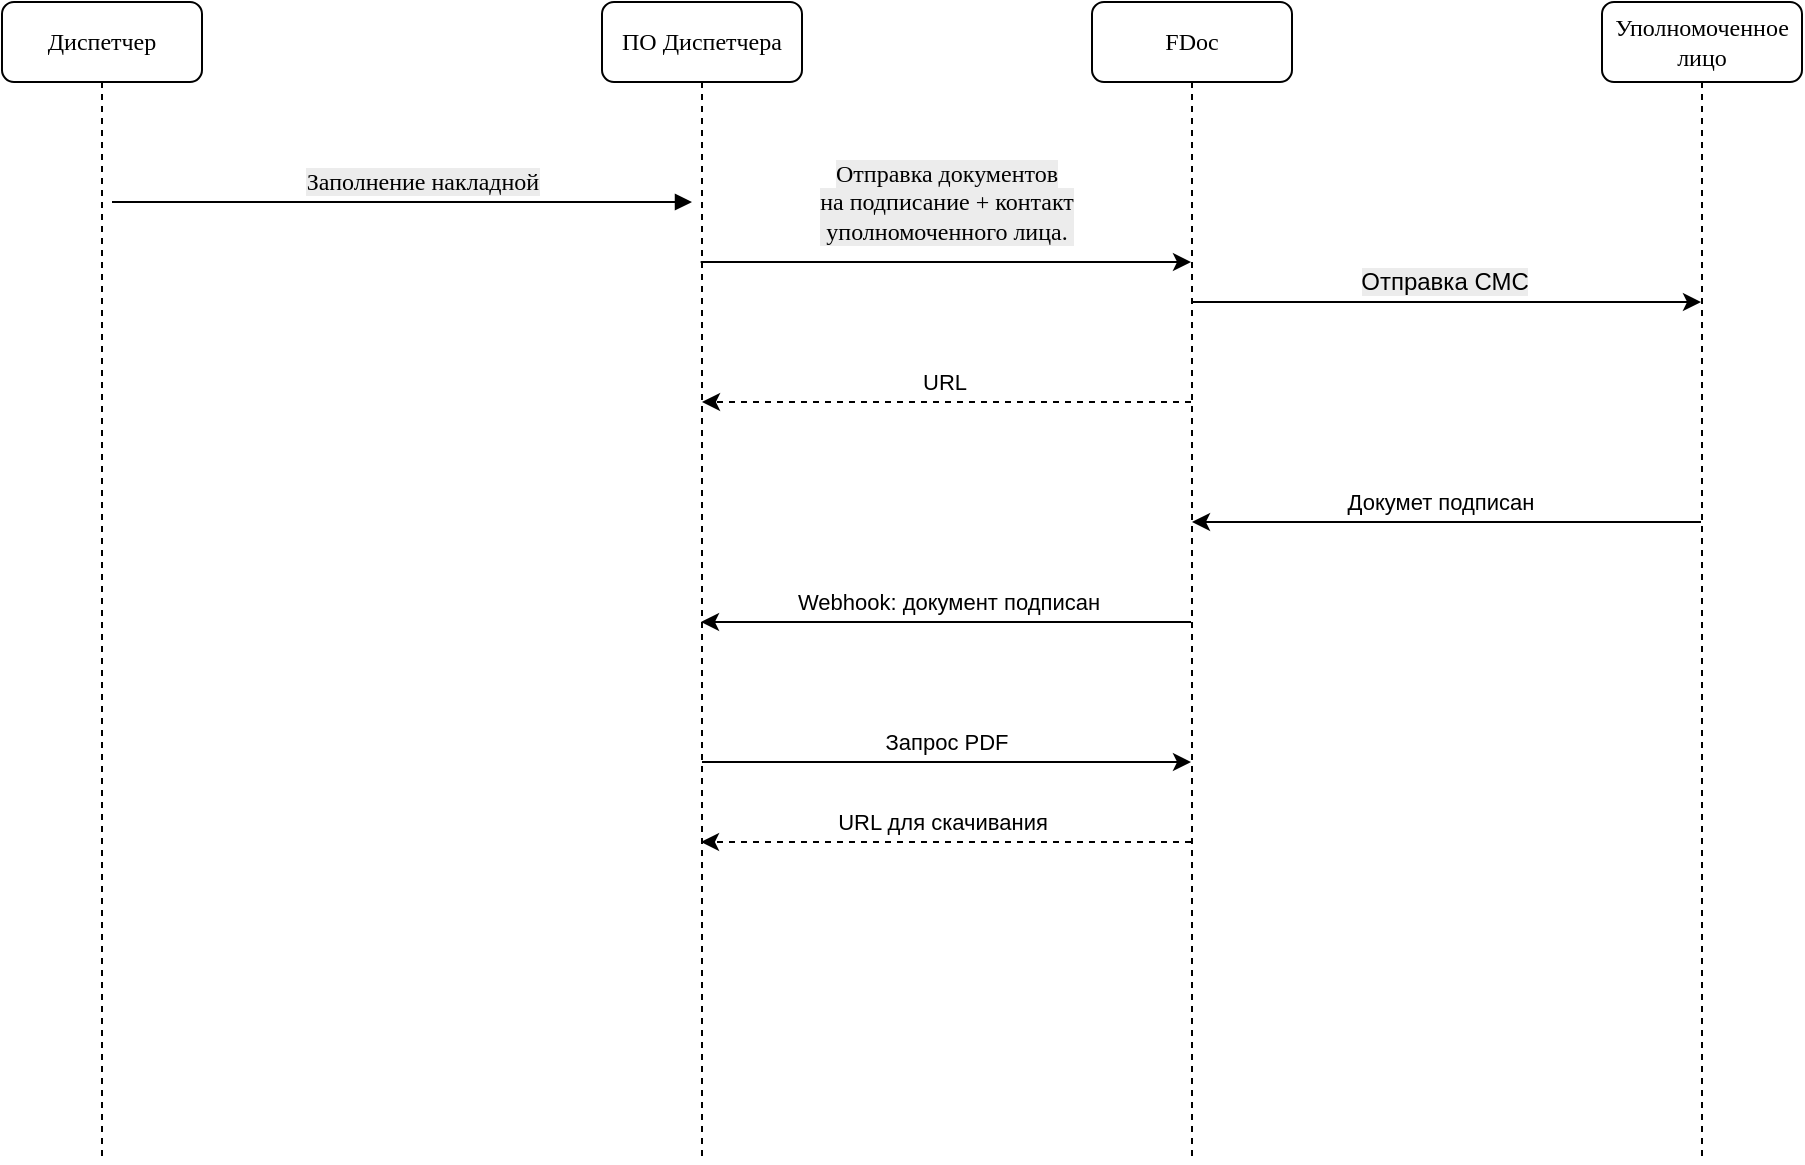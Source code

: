 <mxfile version="28.0.7">
  <diagram name="Page-1" id="13e1069c-82ec-6db2-03f1-153e76fe0fe0">
    <mxGraphModel dx="2213" dy="616" grid="1" gridSize="10" guides="1" tooltips="1" connect="1" arrows="1" fold="1" page="1" pageScale="1" pageWidth="1100" pageHeight="850" background="none" math="0" shadow="0">
      <root>
        <mxCell id="0" />
        <mxCell id="1" parent="0" />
        <mxCell id="tSTn0EWjUjY7sJvSLQWx-28" style="edgeStyle=orthogonalEdgeStyle;rounded=0;orthogonalLoop=1;jettySize=auto;html=1;" edge="1" parent="1" source="7baba1c4bc27f4b0-2" target="7baba1c4bc27f4b0-3">
          <mxGeometry relative="1" as="geometry">
            <Array as="points">
              <mxPoint x="420" y="460" />
              <mxPoint x="420" y="460" />
            </Array>
          </mxGeometry>
        </mxCell>
        <mxCell id="tSTn0EWjUjY7sJvSLQWx-29" value="Запрос PDF" style="edgeLabel;html=1;align=center;verticalAlign=middle;resizable=0;points=[];" vertex="1" connectable="0" parent="tSTn0EWjUjY7sJvSLQWx-28">
          <mxGeometry x="0.041" y="1" relative="1" as="geometry">
            <mxPoint x="-6" y="-9" as="offset" />
          </mxGeometry>
        </mxCell>
        <mxCell id="tSTn0EWjUjY7sJvSLQWx-37" style="edgeStyle=orthogonalEdgeStyle;rounded=0;orthogonalLoop=1;jettySize=auto;html=1;" edge="1" parent="1">
          <mxGeometry relative="1" as="geometry">
            <mxPoint x="289.324" y="210" as="sourcePoint" />
            <mxPoint x="534.5" y="210" as="targetPoint" />
          </mxGeometry>
        </mxCell>
        <mxCell id="tSTn0EWjUjY7sJvSLQWx-38" value="&lt;span style=&quot;font-family: Verdana; font-size: 12px; background-color: rgb(236, 236, 236);&quot;&gt;Отправка документов&lt;/span&gt;&lt;div style=&quot;font-family: Verdana; font-size: 12px; background-color: rgb(236, 236, 236);&quot;&gt;на подписание + контакт&lt;br&gt;уполномоченного лица.&lt;/div&gt;" style="edgeLabel;html=1;align=center;verticalAlign=middle;resizable=0;points=[];" vertex="1" connectable="0" parent="tSTn0EWjUjY7sJvSLQWx-37">
          <mxGeometry x="-0.002" y="-2" relative="1" as="geometry">
            <mxPoint y="-32" as="offset" />
          </mxGeometry>
        </mxCell>
        <mxCell id="7baba1c4bc27f4b0-2" value="ПО Диспетчера" style="shape=umlLifeline;perimeter=lifelinePerimeter;whiteSpace=wrap;html=1;container=1;collapsible=0;recursiveResize=0;outlineConnect=0;rounded=1;shadow=0;comic=0;labelBackgroundColor=none;strokeWidth=1;fontFamily=Verdana;fontSize=12;align=center;" parent="1" vertex="1">
          <mxGeometry x="240" y="80" width="100" height="580" as="geometry" />
        </mxCell>
        <mxCell id="tSTn0EWjUjY7sJvSLQWx-14" style="edgeStyle=orthogonalEdgeStyle;rounded=0;orthogonalLoop=1;jettySize=auto;html=1;dashed=1;" edge="1" parent="1" source="7baba1c4bc27f4b0-3" target="7baba1c4bc27f4b0-2">
          <mxGeometry relative="1" as="geometry">
            <Array as="points">
              <mxPoint x="450" y="280" />
              <mxPoint x="450" y="280" />
            </Array>
          </mxGeometry>
        </mxCell>
        <mxCell id="tSTn0EWjUjY7sJvSLQWx-25" value="URL" style="edgeLabel;html=1;align=center;verticalAlign=middle;resizable=0;points=[];" vertex="1" connectable="0" parent="tSTn0EWjUjY7sJvSLQWx-14">
          <mxGeometry x="-0.376" y="-3" relative="1" as="geometry">
            <mxPoint x="-47" y="-7" as="offset" />
          </mxGeometry>
        </mxCell>
        <mxCell id="tSTn0EWjUjY7sJvSLQWx-15" style="edgeStyle=orthogonalEdgeStyle;rounded=0;orthogonalLoop=1;jettySize=auto;html=1;" edge="1" parent="1">
          <mxGeometry relative="1" as="geometry">
            <mxPoint x="534.5" y="230" as="sourcePoint" />
            <mxPoint x="789.5" y="230" as="targetPoint" />
          </mxGeometry>
        </mxCell>
        <mxCell id="tSTn0EWjUjY7sJvSLQWx-21" value="&lt;span style=&quot;font-size: 12px; background-color: rgb(236, 236, 236);&quot;&gt;Отправка СМС&lt;/span&gt;" style="edgeLabel;html=1;align=center;verticalAlign=middle;resizable=0;points=[];" vertex="1" connectable="0" parent="tSTn0EWjUjY7sJvSLQWx-15">
          <mxGeometry x="-0.071" y="1" relative="1" as="geometry">
            <mxPoint x="8" y="-9" as="offset" />
          </mxGeometry>
        </mxCell>
        <mxCell id="7baba1c4bc27f4b0-3" value="FDoc" style="shape=umlLifeline;perimeter=lifelinePerimeter;whiteSpace=wrap;html=1;container=1;collapsible=0;recursiveResize=0;outlineConnect=0;rounded=1;shadow=0;comic=0;labelBackgroundColor=none;strokeWidth=1;fontFamily=Verdana;fontSize=12;align=center;" parent="1" vertex="1">
          <mxGeometry x="485" y="80" width="100" height="580" as="geometry" />
        </mxCell>
        <mxCell id="tSTn0EWjUjY7sJvSLQWx-23" style="edgeStyle=orthogonalEdgeStyle;rounded=0;orthogonalLoop=1;jettySize=auto;html=1;" edge="1" parent="7baba1c4bc27f4b0-3">
          <mxGeometry relative="1" as="geometry">
            <mxPoint x="49.5" y="310" as="sourcePoint" />
            <mxPoint x="-195.5" y="310" as="targetPoint" />
            <Array as="points">
              <mxPoint x="-85" y="310" />
              <mxPoint x="-85" y="310" />
            </Array>
          </mxGeometry>
        </mxCell>
        <mxCell id="tSTn0EWjUjY7sJvSLQWx-24" value="Webhook: документ подписан" style="edgeLabel;html=1;align=center;verticalAlign=middle;resizable=0;points=[];" vertex="1" connectable="0" parent="tSTn0EWjUjY7sJvSLQWx-23">
          <mxGeometry relative="1" as="geometry">
            <mxPoint x="1" y="-10" as="offset" />
          </mxGeometry>
        </mxCell>
        <mxCell id="tSTn0EWjUjY7sJvSLQWx-34" style="edgeStyle=orthogonalEdgeStyle;rounded=0;orthogonalLoop=1;jettySize=auto;html=1;dashed=1;" edge="1" parent="7baba1c4bc27f4b0-3">
          <mxGeometry relative="1" as="geometry">
            <mxPoint x="49.5" y="420" as="sourcePoint" />
            <mxPoint x="-195.5" y="420" as="targetPoint" />
          </mxGeometry>
        </mxCell>
        <mxCell id="tSTn0EWjUjY7sJvSLQWx-36" value="URL для скачивания" style="edgeLabel;html=1;align=center;verticalAlign=middle;resizable=0;points=[];" vertex="1" connectable="0" parent="tSTn0EWjUjY7sJvSLQWx-34">
          <mxGeometry x="0.016" y="1" relative="1" as="geometry">
            <mxPoint y="-11" as="offset" />
          </mxGeometry>
        </mxCell>
        <mxCell id="tSTn0EWjUjY7sJvSLQWx-19" style="edgeStyle=orthogonalEdgeStyle;rounded=0;orthogonalLoop=1;jettySize=auto;html=1;" edge="1" parent="1" source="7baba1c4bc27f4b0-4" target="7baba1c4bc27f4b0-3">
          <mxGeometry relative="1" as="geometry">
            <Array as="points">
              <mxPoint x="660" y="340" />
              <mxPoint x="660" y="340" />
            </Array>
          </mxGeometry>
        </mxCell>
        <mxCell id="tSTn0EWjUjY7sJvSLQWx-20" value="Докумет подписан" style="edgeLabel;html=1;align=center;verticalAlign=middle;resizable=0;points=[];" vertex="1" connectable="0" parent="tSTn0EWjUjY7sJvSLQWx-19">
          <mxGeometry x="0.024" y="1" relative="1" as="geometry">
            <mxPoint y="-11" as="offset" />
          </mxGeometry>
        </mxCell>
        <mxCell id="7baba1c4bc27f4b0-4" value="Уполномоченное&lt;br&gt;лицо" style="shape=umlLifeline;perimeter=lifelinePerimeter;whiteSpace=wrap;html=1;container=1;collapsible=0;recursiveResize=0;outlineConnect=0;rounded=1;shadow=0;comic=0;labelBackgroundColor=none;strokeWidth=1;fontFamily=Verdana;fontSize=12;align=center;" parent="1" vertex="1">
          <mxGeometry x="740" y="80" width="100" height="580" as="geometry" />
        </mxCell>
        <mxCell id="7baba1c4bc27f4b0-8" value="Диспетчер" style="shape=umlLifeline;perimeter=lifelinePerimeter;whiteSpace=wrap;html=1;container=1;collapsible=0;recursiveResize=0;outlineConnect=0;rounded=1;shadow=0;comic=0;labelBackgroundColor=none;strokeWidth=1;fontFamily=Verdana;fontSize=12;align=center;" parent="1" vertex="1">
          <mxGeometry x="-60" y="80" width="100" height="580" as="geometry" />
        </mxCell>
        <mxCell id="7baba1c4bc27f4b0-11" value="" style="html=1;verticalAlign=bottom;endArrow=block;entryX=0;entryY=0;labelBackgroundColor=none;fontFamily=Verdana;fontSize=12;edgeStyle=elbowEdgeStyle;elbow=horizontal;" parent="1" edge="1">
          <mxGeometry relative="1" as="geometry">
            <mxPoint x="-5" y="180" as="sourcePoint" />
            <mxPoint x="285" y="180" as="targetPoint" />
          </mxGeometry>
        </mxCell>
        <mxCell id="tSTn0EWjUjY7sJvSLQWx-22" value="&lt;span style=&quot;font-family: Verdana; font-size: 12px; background-color: rgb(236, 236, 236);&quot;&gt;Заполнение накладной&lt;/span&gt;" style="edgeLabel;html=1;align=center;verticalAlign=middle;resizable=0;points=[];" vertex="1" connectable="0" parent="7baba1c4bc27f4b0-11">
          <mxGeometry x="0.607" y="1" relative="1" as="geometry">
            <mxPoint x="-78" y="-9" as="offset" />
          </mxGeometry>
        </mxCell>
      </root>
    </mxGraphModel>
  </diagram>
</mxfile>
